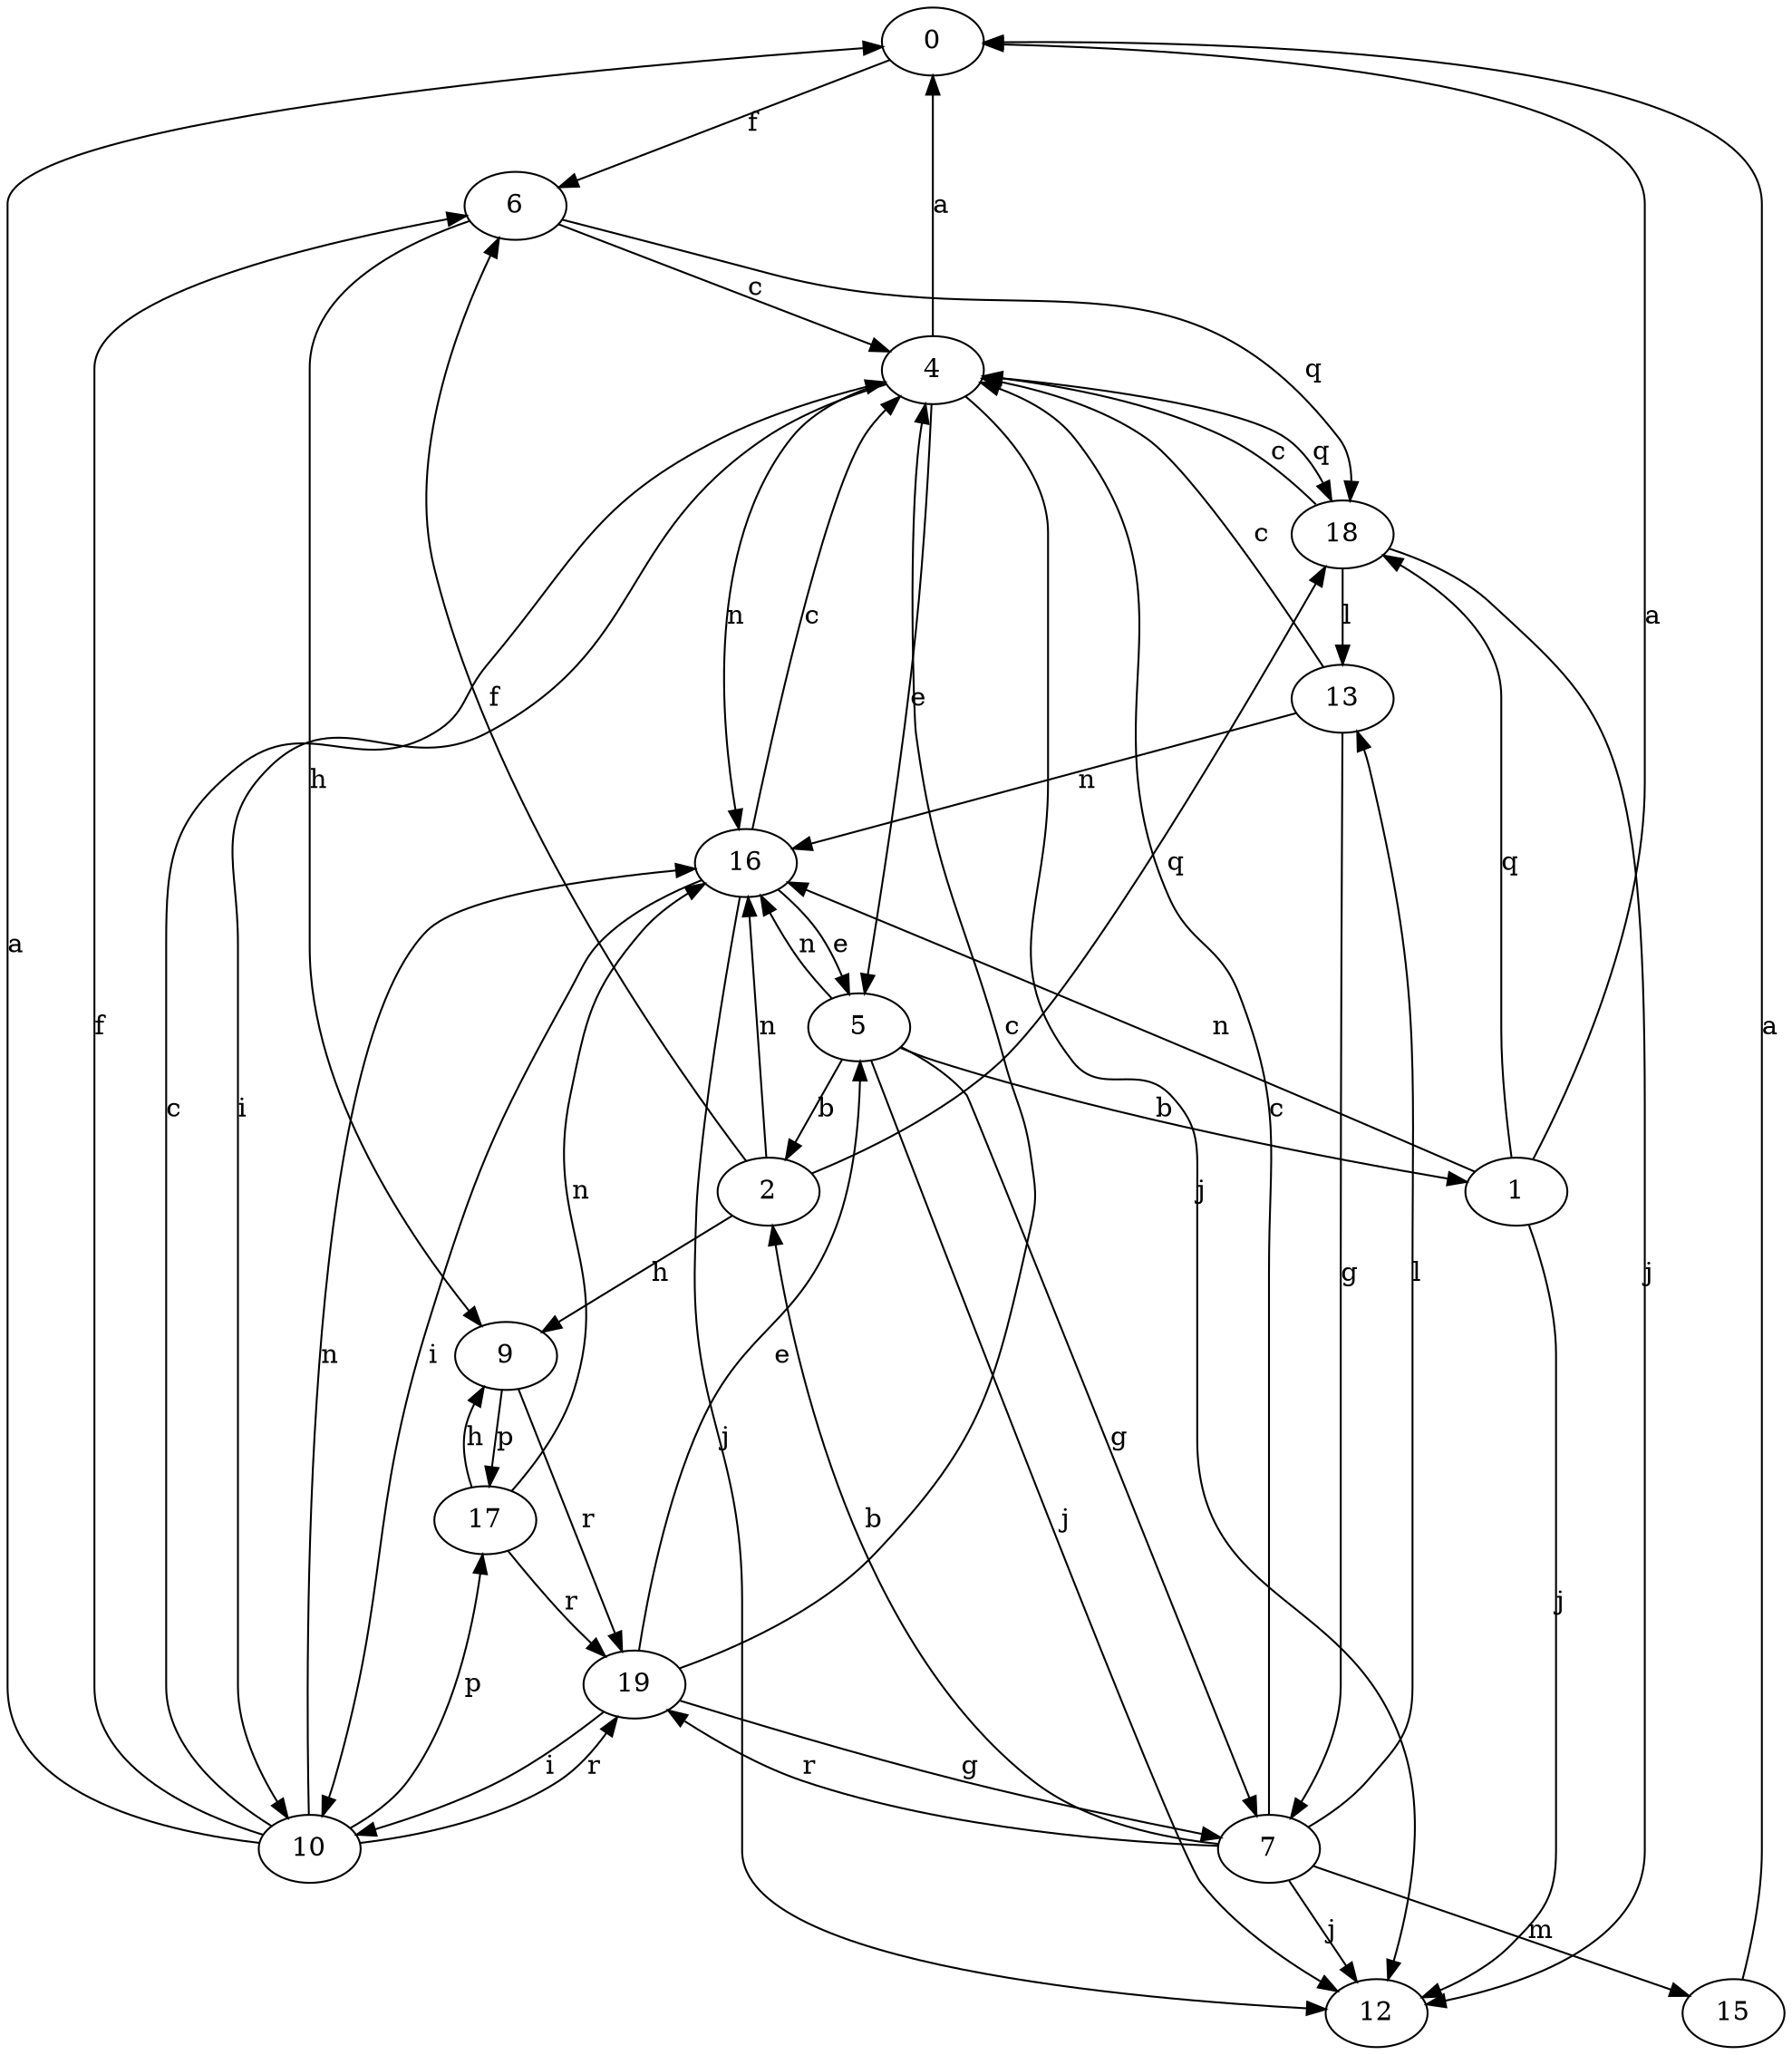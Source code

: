 strict digraph  {
0;
1;
2;
4;
5;
6;
7;
9;
10;
12;
13;
15;
16;
17;
18;
19;
0 -> 6  [label=f];
1 -> 0  [label=a];
1 -> 12  [label=j];
1 -> 16  [label=n];
1 -> 18  [label=q];
2 -> 6  [label=f];
2 -> 9  [label=h];
2 -> 16  [label=n];
2 -> 18  [label=q];
4 -> 0  [label=a];
4 -> 5  [label=e];
4 -> 10  [label=i];
4 -> 12  [label=j];
4 -> 16  [label=n];
4 -> 18  [label=q];
5 -> 1  [label=b];
5 -> 2  [label=b];
5 -> 7  [label=g];
5 -> 12  [label=j];
5 -> 16  [label=n];
6 -> 4  [label=c];
6 -> 9  [label=h];
6 -> 18  [label=q];
7 -> 2  [label=b];
7 -> 4  [label=c];
7 -> 12  [label=j];
7 -> 13  [label=l];
7 -> 15  [label=m];
7 -> 19  [label=r];
9 -> 17  [label=p];
9 -> 19  [label=r];
10 -> 0  [label=a];
10 -> 4  [label=c];
10 -> 6  [label=f];
10 -> 16  [label=n];
10 -> 17  [label=p];
10 -> 19  [label=r];
13 -> 4  [label=c];
13 -> 7  [label=g];
13 -> 16  [label=n];
15 -> 0  [label=a];
16 -> 4  [label=c];
16 -> 5  [label=e];
16 -> 10  [label=i];
16 -> 12  [label=j];
17 -> 9  [label=h];
17 -> 16  [label=n];
17 -> 19  [label=r];
18 -> 4  [label=c];
18 -> 12  [label=j];
18 -> 13  [label=l];
19 -> 4  [label=c];
19 -> 5  [label=e];
19 -> 7  [label=g];
19 -> 10  [label=i];
}
